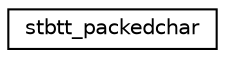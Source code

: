digraph "Graphical Class Hierarchy"
{
  edge [fontname="Helvetica",fontsize="10",labelfontname="Helvetica",labelfontsize="10"];
  node [fontname="Helvetica",fontsize="10",shape=record];
  rankdir="LR";
  Node0 [label="stbtt_packedchar",height=0.2,width=0.4,color="black", fillcolor="white", style="filled",URL="$d2/d0c/structstbtt__packedchar.html"];
}
